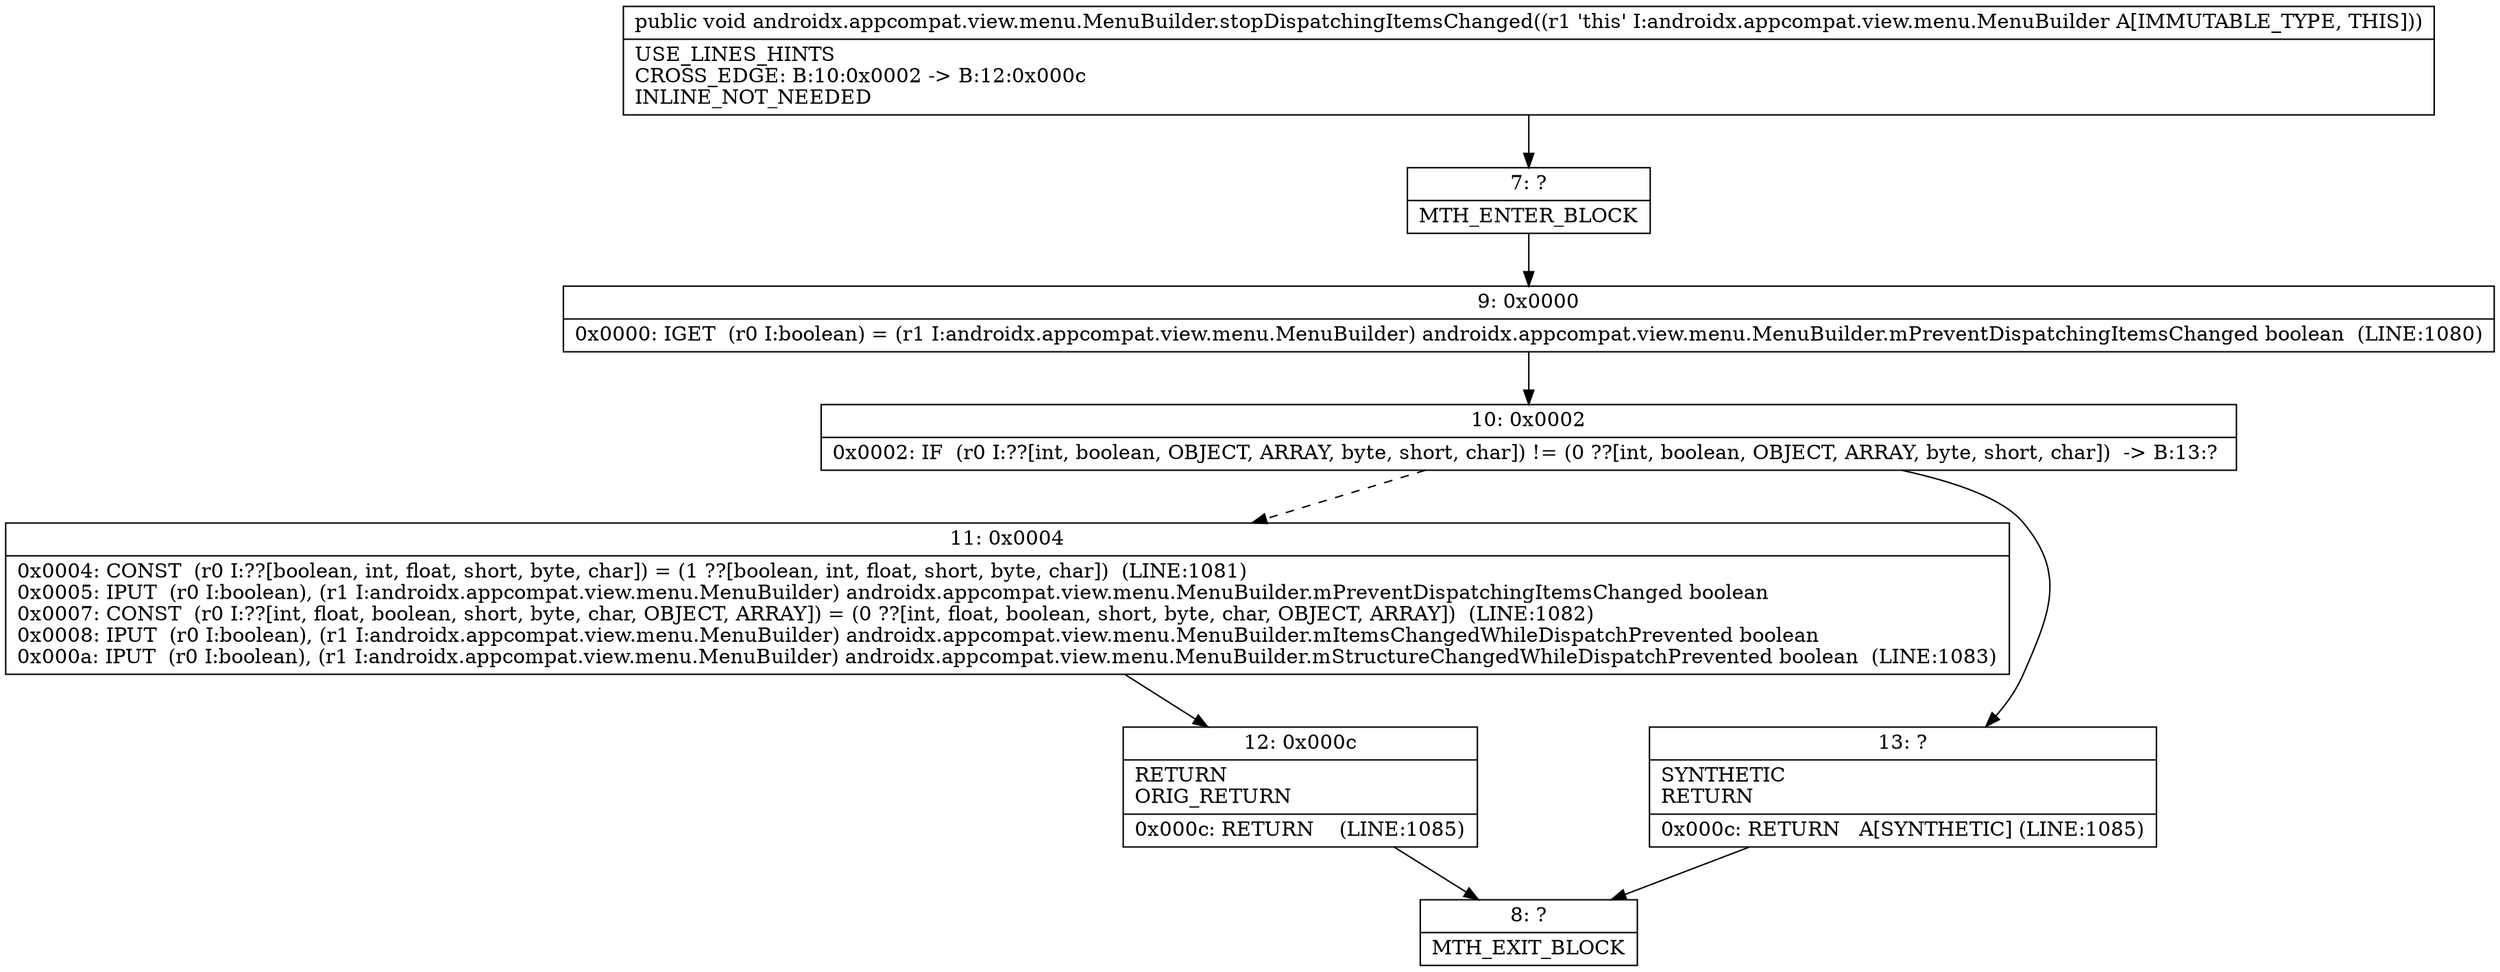 digraph "CFG forandroidx.appcompat.view.menu.MenuBuilder.stopDispatchingItemsChanged()V" {
Node_7 [shape=record,label="{7\:\ ?|MTH_ENTER_BLOCK\l}"];
Node_9 [shape=record,label="{9\:\ 0x0000|0x0000: IGET  (r0 I:boolean) = (r1 I:androidx.appcompat.view.menu.MenuBuilder) androidx.appcompat.view.menu.MenuBuilder.mPreventDispatchingItemsChanged boolean  (LINE:1080)\l}"];
Node_10 [shape=record,label="{10\:\ 0x0002|0x0002: IF  (r0 I:??[int, boolean, OBJECT, ARRAY, byte, short, char]) != (0 ??[int, boolean, OBJECT, ARRAY, byte, short, char])  \-\> B:13:? \l}"];
Node_11 [shape=record,label="{11\:\ 0x0004|0x0004: CONST  (r0 I:??[boolean, int, float, short, byte, char]) = (1 ??[boolean, int, float, short, byte, char])  (LINE:1081)\l0x0005: IPUT  (r0 I:boolean), (r1 I:androidx.appcompat.view.menu.MenuBuilder) androidx.appcompat.view.menu.MenuBuilder.mPreventDispatchingItemsChanged boolean \l0x0007: CONST  (r0 I:??[int, float, boolean, short, byte, char, OBJECT, ARRAY]) = (0 ??[int, float, boolean, short, byte, char, OBJECT, ARRAY])  (LINE:1082)\l0x0008: IPUT  (r0 I:boolean), (r1 I:androidx.appcompat.view.menu.MenuBuilder) androidx.appcompat.view.menu.MenuBuilder.mItemsChangedWhileDispatchPrevented boolean \l0x000a: IPUT  (r0 I:boolean), (r1 I:androidx.appcompat.view.menu.MenuBuilder) androidx.appcompat.view.menu.MenuBuilder.mStructureChangedWhileDispatchPrevented boolean  (LINE:1083)\l}"];
Node_12 [shape=record,label="{12\:\ 0x000c|RETURN\lORIG_RETURN\l|0x000c: RETURN    (LINE:1085)\l}"];
Node_8 [shape=record,label="{8\:\ ?|MTH_EXIT_BLOCK\l}"];
Node_13 [shape=record,label="{13\:\ ?|SYNTHETIC\lRETURN\l|0x000c: RETURN   A[SYNTHETIC] (LINE:1085)\l}"];
MethodNode[shape=record,label="{public void androidx.appcompat.view.menu.MenuBuilder.stopDispatchingItemsChanged((r1 'this' I:androidx.appcompat.view.menu.MenuBuilder A[IMMUTABLE_TYPE, THIS]))  | USE_LINES_HINTS\lCROSS_EDGE: B:10:0x0002 \-\> B:12:0x000c\lINLINE_NOT_NEEDED\l}"];
MethodNode -> Node_7;Node_7 -> Node_9;
Node_9 -> Node_10;
Node_10 -> Node_11[style=dashed];
Node_10 -> Node_13;
Node_11 -> Node_12;
Node_12 -> Node_8;
Node_13 -> Node_8;
}

